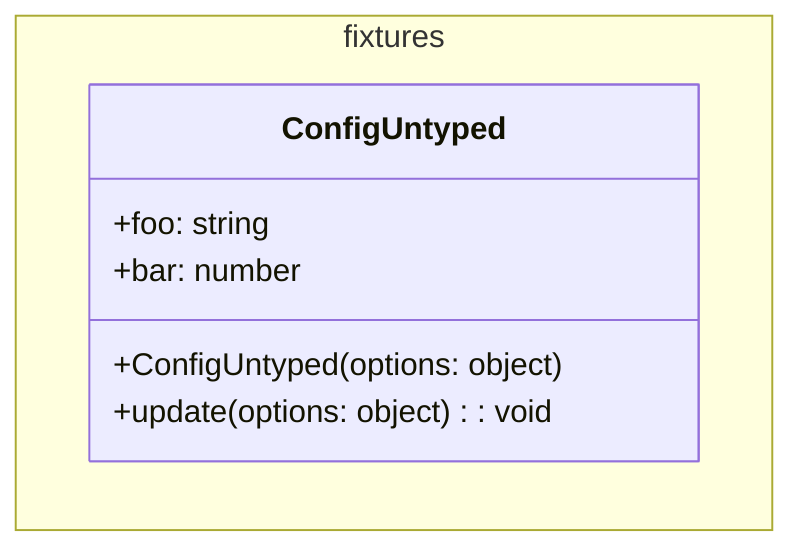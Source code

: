 classDiagram
  namespace fixtures {
    class ConfigUntyped {
      +foo: string
      +bar: number
      +ConfigUntyped(options: object)
      +update(options: object): void
    }
  }